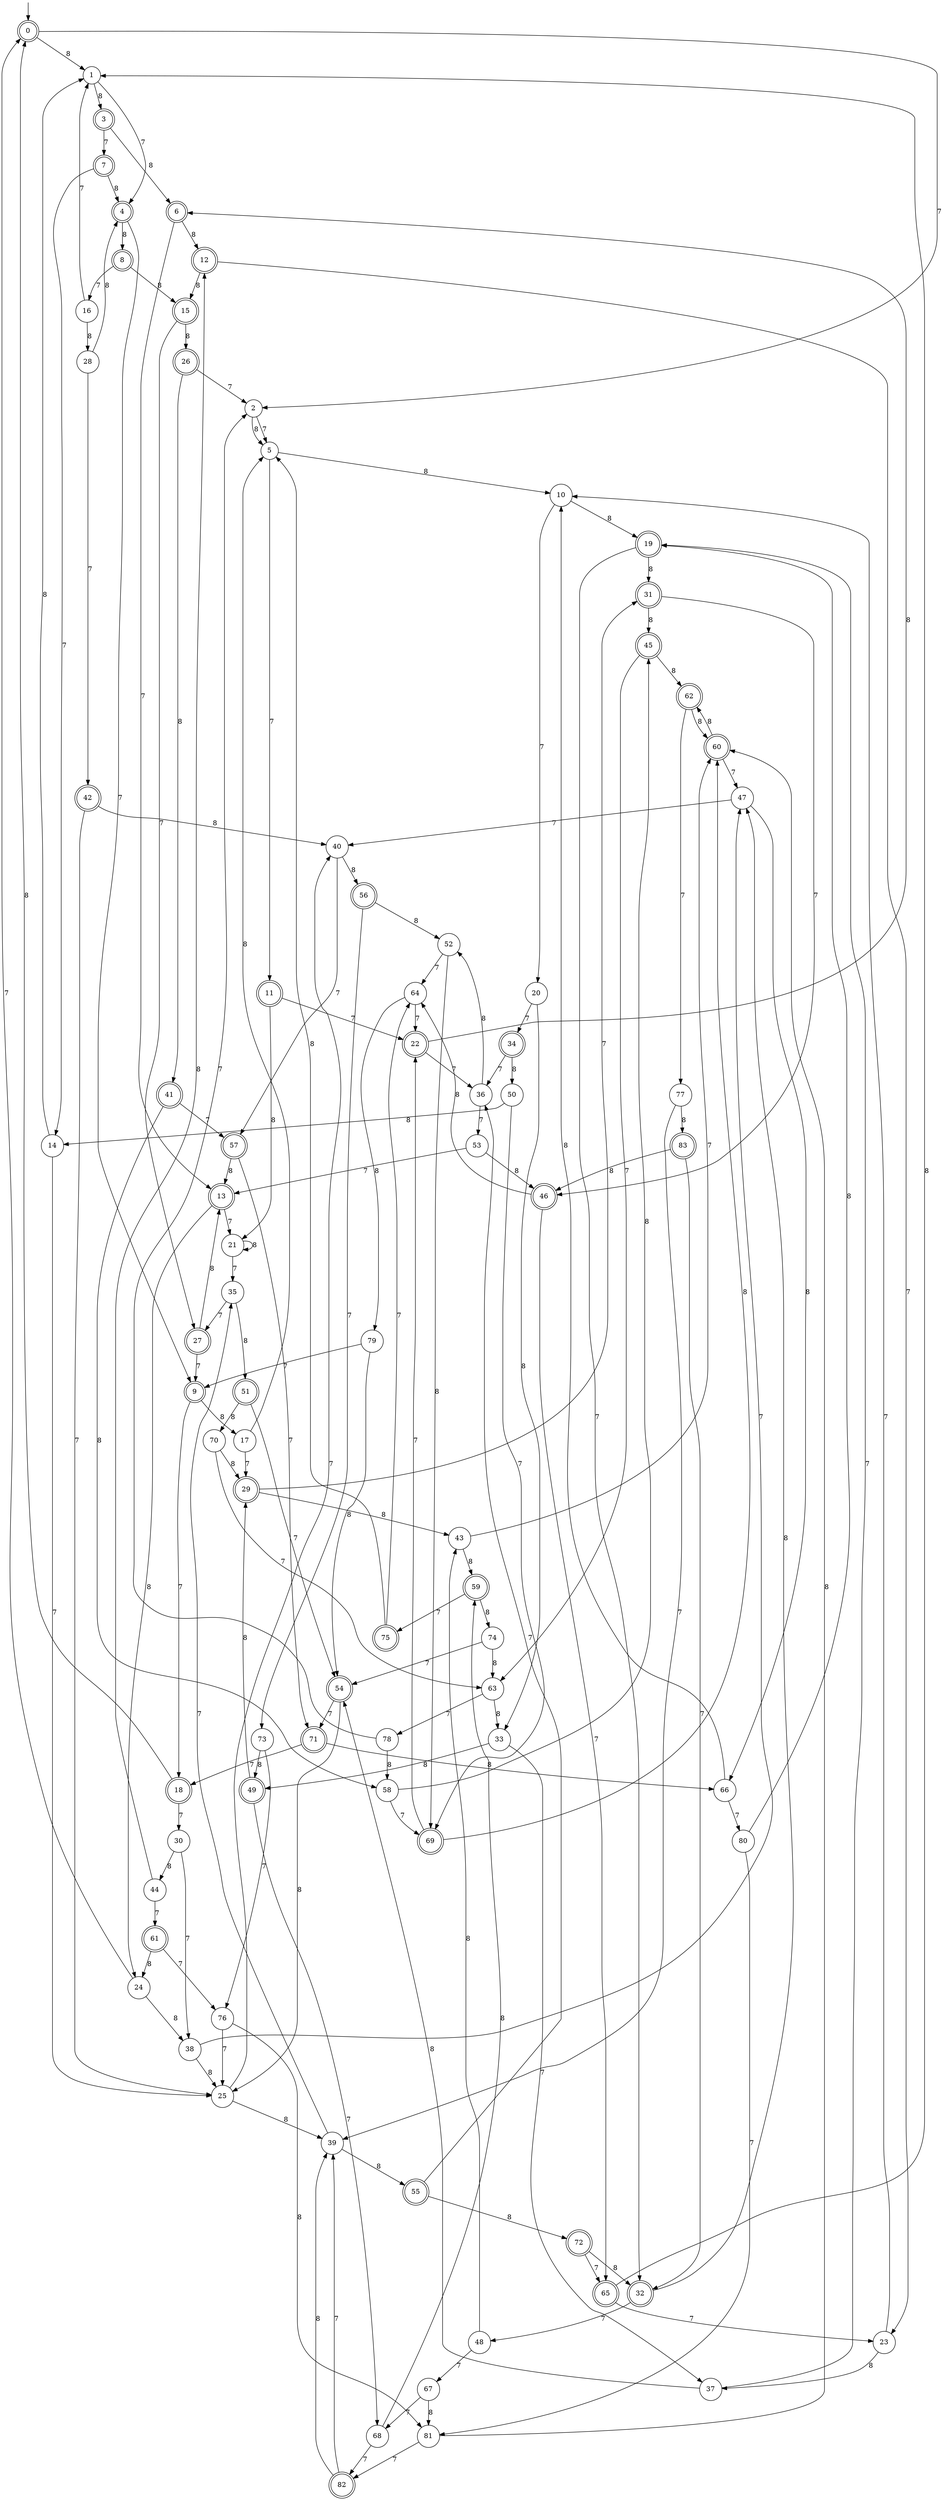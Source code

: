 digraph g {

	s0 [shape="doublecircle" label="0"];
	s1 [shape="circle" label="1"];
	s2 [shape="circle" label="2"];
	s3 [shape="doublecircle" label="3"];
	s4 [shape="doublecircle" label="4"];
	s5 [shape="circle" label="5"];
	s6 [shape="doublecircle" label="6"];
	s7 [shape="doublecircle" label="7"];
	s8 [shape="doublecircle" label="8"];
	s9 [shape="doublecircle" label="9"];
	s10 [shape="circle" label="10"];
	s11 [shape="doublecircle" label="11"];
	s12 [shape="doublecircle" label="12"];
	s13 [shape="doublecircle" label="13"];
	s14 [shape="circle" label="14"];
	s15 [shape="doublecircle" label="15"];
	s16 [shape="circle" label="16"];
	s17 [shape="circle" label="17"];
	s18 [shape="doublecircle" label="18"];
	s19 [shape="doublecircle" label="19"];
	s20 [shape="circle" label="20"];
	s21 [shape="circle" label="21"];
	s22 [shape="doublecircle" label="22"];
	s23 [shape="circle" label="23"];
	s24 [shape="circle" label="24"];
	s25 [shape="circle" label="25"];
	s26 [shape="doublecircle" label="26"];
	s27 [shape="doublecircle" label="27"];
	s28 [shape="circle" label="28"];
	s29 [shape="doublecircle" label="29"];
	s30 [shape="circle" label="30"];
	s31 [shape="doublecircle" label="31"];
	s32 [shape="doublecircle" label="32"];
	s33 [shape="circle" label="33"];
	s34 [shape="doublecircle" label="34"];
	s35 [shape="circle" label="35"];
	s36 [shape="circle" label="36"];
	s37 [shape="circle" label="37"];
	s38 [shape="circle" label="38"];
	s39 [shape="circle" label="39"];
	s40 [shape="circle" label="40"];
	s41 [shape="doublecircle" label="41"];
	s42 [shape="doublecircle" label="42"];
	s43 [shape="circle" label="43"];
	s44 [shape="circle" label="44"];
	s45 [shape="doublecircle" label="45"];
	s46 [shape="doublecircle" label="46"];
	s47 [shape="circle" label="47"];
	s48 [shape="circle" label="48"];
	s49 [shape="doublecircle" label="49"];
	s50 [shape="circle" label="50"];
	s51 [shape="doublecircle" label="51"];
	s52 [shape="circle" label="52"];
	s53 [shape="circle" label="53"];
	s54 [shape="doublecircle" label="54"];
	s55 [shape="doublecircle" label="55"];
	s56 [shape="doublecircle" label="56"];
	s57 [shape="doublecircle" label="57"];
	s58 [shape="circle" label="58"];
	s59 [shape="doublecircle" label="59"];
	s60 [shape="doublecircle" label="60"];
	s61 [shape="doublecircle" label="61"];
	s62 [shape="doublecircle" label="62"];
	s63 [shape="circle" label="63"];
	s64 [shape="circle" label="64"];
	s65 [shape="doublecircle" label="65"];
	s66 [shape="circle" label="66"];
	s67 [shape="circle" label="67"];
	s68 [shape="circle" label="68"];
	s69 [shape="doublecircle" label="69"];
	s70 [shape="circle" label="70"];
	s71 [shape="doublecircle" label="71"];
	s72 [shape="doublecircle" label="72"];
	s73 [shape="circle" label="73"];
	s74 [shape="circle" label="74"];
	s75 [shape="doublecircle" label="75"];
	s76 [shape="circle" label="76"];
	s77 [shape="circle" label="77"];
	s78 [shape="circle" label="78"];
	s79 [shape="circle" label="79"];
	s80 [shape="circle" label="80"];
	s81 [shape="circle" label="81"];
	s82 [shape="doublecircle" label="82"];
	s83 [shape="doublecircle" label="83"];
	s0 -> s1 [label="8"];
	s0 -> s2 [label="7"];
	s1 -> s3 [label="8"];
	s1 -> s4 [label="7"];
	s2 -> s5 [label="8"];
	s2 -> s5 [label="7"];
	s3 -> s6 [label="8"];
	s3 -> s7 [label="7"];
	s4 -> s8 [label="8"];
	s4 -> s9 [label="7"];
	s5 -> s10 [label="8"];
	s5 -> s11 [label="7"];
	s6 -> s12 [label="8"];
	s6 -> s13 [label="7"];
	s7 -> s4 [label="8"];
	s7 -> s14 [label="7"];
	s8 -> s15 [label="8"];
	s8 -> s16 [label="7"];
	s9 -> s17 [label="8"];
	s9 -> s18 [label="7"];
	s10 -> s19 [label="8"];
	s10 -> s20 [label="7"];
	s11 -> s21 [label="8"];
	s11 -> s22 [label="7"];
	s12 -> s15 [label="8"];
	s12 -> s23 [label="7"];
	s13 -> s24 [label="8"];
	s13 -> s21 [label="7"];
	s14 -> s1 [label="8"];
	s14 -> s25 [label="7"];
	s15 -> s26 [label="8"];
	s15 -> s27 [label="7"];
	s16 -> s28 [label="8"];
	s16 -> s1 [label="7"];
	s17 -> s5 [label="8"];
	s17 -> s29 [label="7"];
	s18 -> s0 [label="8"];
	s18 -> s30 [label="7"];
	s19 -> s31 [label="8"];
	s19 -> s32 [label="7"];
	s20 -> s33 [label="8"];
	s20 -> s34 [label="7"];
	s21 -> s21 [label="8"];
	s21 -> s35 [label="7"];
	s22 -> s6 [label="8"];
	s22 -> s36 [label="7"];
	s23 -> s37 [label="8"];
	s23 -> s10 [label="7"];
	s24 -> s38 [label="8"];
	s24 -> s0 [label="7"];
	s25 -> s39 [label="8"];
	s25 -> s40 [label="7"];
	s26 -> s41 [label="8"];
	s26 -> s2 [label="7"];
	s27 -> s13 [label="8"];
	s27 -> s9 [label="7"];
	s28 -> s4 [label="8"];
	s28 -> s42 [label="7"];
	s29 -> s43 [label="8"];
	s29 -> s31 [label="7"];
	s30 -> s44 [label="8"];
	s30 -> s38 [label="7"];
	s31 -> s45 [label="8"];
	s31 -> s46 [label="7"];
	s32 -> s47 [label="8"];
	s32 -> s48 [label="7"];
	s33 -> s49 [label="8"];
	s33 -> s37 [label="7"];
	s34 -> s50 [label="8"];
	s34 -> s36 [label="7"];
	s35 -> s51 [label="8"];
	s35 -> s27 [label="7"];
	s36 -> s52 [label="8"];
	s36 -> s53 [label="7"];
	s37 -> s54 [label="8"];
	s37 -> s19 [label="7"];
	s38 -> s25 [label="8"];
	s38 -> s47 [label="7"];
	s39 -> s55 [label="8"];
	s39 -> s35 [label="7"];
	s40 -> s56 [label="8"];
	s40 -> s57 [label="7"];
	s41 -> s58 [label="8"];
	s41 -> s57 [label="7"];
	s42 -> s40 [label="8"];
	s42 -> s25 [label="7"];
	s43 -> s59 [label="8"];
	s43 -> s60 [label="7"];
	s44 -> s12 [label="8"];
	s44 -> s61 [label="7"];
	s45 -> s62 [label="8"];
	s45 -> s63 [label="7"];
	s46 -> s64 [label="8"];
	s46 -> s65 [label="7"];
	s47 -> s66 [label="8"];
	s47 -> s40 [label="7"];
	s48 -> s43 [label="8"];
	s48 -> s67 [label="7"];
	s49 -> s29 [label="8"];
	s49 -> s68 [label="7"];
	s50 -> s14 [label="8"];
	s50 -> s69 [label="7"];
	s51 -> s70 [label="8"];
	s51 -> s54 [label="7"];
	s52 -> s69 [label="8"];
	s52 -> s64 [label="7"];
	s53 -> s46 [label="8"];
	s53 -> s13 [label="7"];
	s54 -> s25 [label="8"];
	s54 -> s71 [label="7"];
	s55 -> s72 [label="8"];
	s55 -> s36 [label="7"];
	s56 -> s52 [label="8"];
	s56 -> s73 [label="7"];
	s57 -> s13 [label="8"];
	s57 -> s71 [label="7"];
	s58 -> s45 [label="8"];
	s58 -> s69 [label="7"];
	s59 -> s74 [label="8"];
	s59 -> s75 [label="7"];
	s60 -> s62 [label="8"];
	s60 -> s47 [label="7"];
	s61 -> s24 [label="8"];
	s61 -> s76 [label="7"];
	s62 -> s60 [label="8"];
	s62 -> s77 [label="7"];
	s63 -> s33 [label="8"];
	s63 -> s78 [label="7"];
	s64 -> s79 [label="8"];
	s64 -> s22 [label="7"];
	s65 -> s1 [label="8"];
	s65 -> s23 [label="7"];
	s66 -> s10 [label="8"];
	s66 -> s80 [label="7"];
	s67 -> s81 [label="8"];
	s67 -> s68 [label="7"];
	s68 -> s59 [label="8"];
	s68 -> s82 [label="7"];
	s69 -> s60 [label="8"];
	s69 -> s22 [label="7"];
	s70 -> s29 [label="8"];
	s70 -> s63 [label="7"];
	s71 -> s66 [label="8"];
	s71 -> s18 [label="7"];
	s72 -> s32 [label="8"];
	s72 -> s65 [label="7"];
	s73 -> s49 [label="8"];
	s73 -> s76 [label="7"];
	s74 -> s63 [label="8"];
	s74 -> s54 [label="7"];
	s75 -> s5 [label="8"];
	s75 -> s64 [label="7"];
	s76 -> s81 [label="8"];
	s76 -> s25 [label="7"];
	s77 -> s83 [label="8"];
	s77 -> s39 [label="7"];
	s78 -> s58 [label="8"];
	s78 -> s2 [label="7"];
	s79 -> s54 [label="8"];
	s79 -> s9 [label="7"];
	s80 -> s19 [label="8"];
	s80 -> s81 [label="7"];
	s81 -> s60 [label="8"];
	s81 -> s82 [label="7"];
	s82 -> s39 [label="8"];
	s82 -> s39 [label="7"];
	s83 -> s46 [label="8"];
	s83 -> s32 [label="7"];

__start0 [label="" shape="none" width="0" height="0"];
__start0 -> s0;

}
